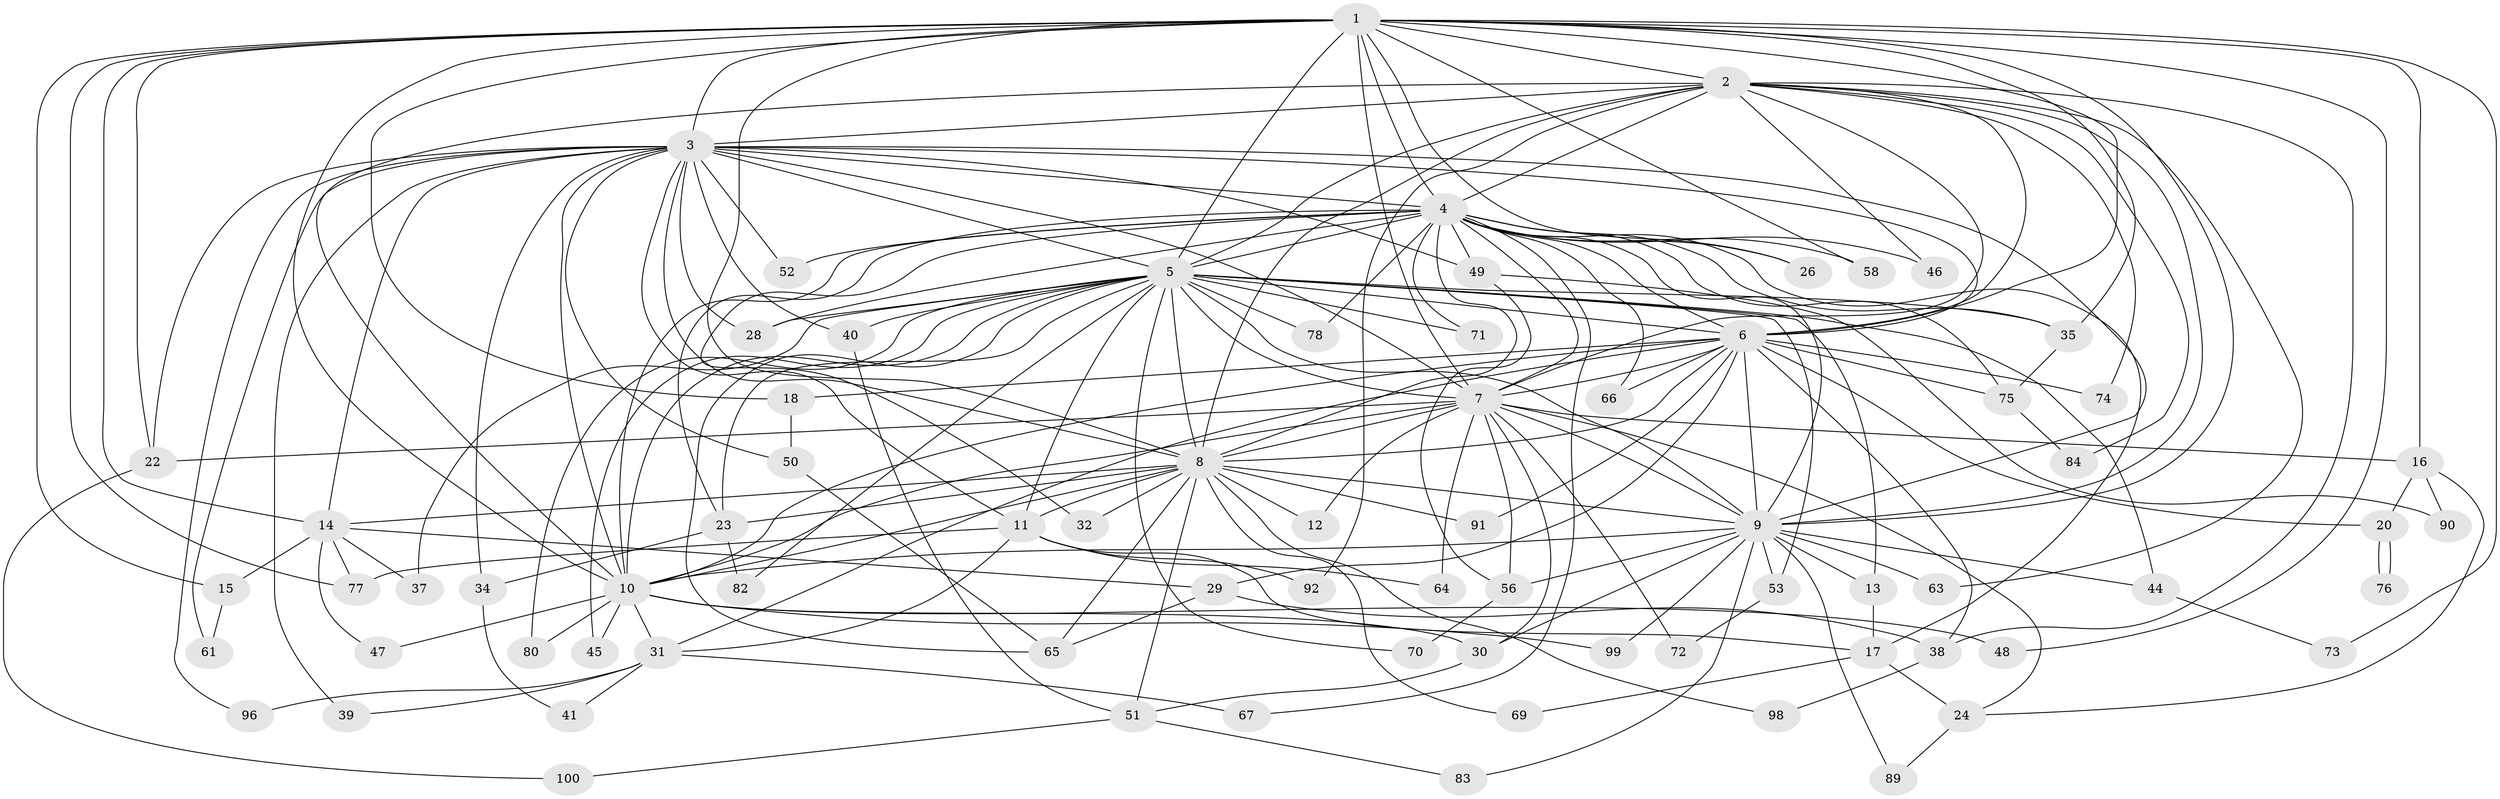 // original degree distribution, {21: 0.039603960396039604, 16: 0.009900990099009901, 24: 0.009900990099009901, 19: 0.009900990099009901, 15: 0.009900990099009901, 20: 0.009900990099009901, 17: 0.009900990099009901, 7: 0.039603960396039604, 2: 0.5346534653465347, 3: 0.16831683168316833, 8: 0.009900990099009901, 5: 0.039603960396039604, 4: 0.10891089108910891}
// Generated by graph-tools (version 1.1) at 2025/11/02/27/25 16:11:02]
// undirected, 75 vertices, 192 edges
graph export_dot {
graph [start="1"]
  node [color=gray90,style=filled];
  1 [super="+79"];
  2 [super="+88"];
  3 [super="+19"];
  4 [super="+60"];
  5 [super="+21"];
  6 [super="+33"];
  7 [super="+27"];
  8 [super="+68"];
  9 [super="+87"];
  10 [super="+25"];
  11 [super="+43"];
  12;
  13 [super="+57"];
  14 [super="+36"];
  15;
  16;
  17 [super="+95"];
  18;
  20;
  22;
  23 [super="+81"];
  24;
  26;
  28 [super="+86"];
  29;
  30;
  31 [super="+59"];
  32;
  34;
  35 [super="+54"];
  37;
  38 [super="+101"];
  39;
  40 [super="+42"];
  41;
  44;
  45;
  46;
  47;
  48;
  49 [super="+62"];
  50 [super="+85"];
  51 [super="+55"];
  52;
  53;
  56 [super="+93"];
  58;
  61;
  63;
  64;
  65;
  66;
  67;
  69;
  70;
  71;
  72;
  73;
  74;
  75 [super="+97"];
  76;
  77 [super="+94"];
  78;
  80;
  82;
  83;
  84;
  89;
  90;
  91;
  92;
  96;
  98;
  99;
  100;
  1 -- 2;
  1 -- 3;
  1 -- 4;
  1 -- 5;
  1 -- 6;
  1 -- 7;
  1 -- 8;
  1 -- 9 [weight=2];
  1 -- 10;
  1 -- 14;
  1 -- 15;
  1 -- 16;
  1 -- 18;
  1 -- 22;
  1 -- 26;
  1 -- 35;
  1 -- 48;
  1 -- 58;
  1 -- 73;
  1 -- 77;
  2 -- 3;
  2 -- 4;
  2 -- 5;
  2 -- 6;
  2 -- 7;
  2 -- 8 [weight=2];
  2 -- 9;
  2 -- 10;
  2 -- 46;
  2 -- 63;
  2 -- 74;
  2 -- 84;
  2 -- 92;
  2 -- 38;
  3 -- 4 [weight=2];
  3 -- 5;
  3 -- 6;
  3 -- 7;
  3 -- 8;
  3 -- 9;
  3 -- 10;
  3 -- 22;
  3 -- 34;
  3 -- 39;
  3 -- 40 [weight=2];
  3 -- 49;
  3 -- 50;
  3 -- 52;
  3 -- 61;
  3 -- 96;
  3 -- 28;
  3 -- 11;
  3 -- 14;
  4 -- 5;
  4 -- 6;
  4 -- 7;
  4 -- 8;
  4 -- 9;
  4 -- 10;
  4 -- 17;
  4 -- 26;
  4 -- 28;
  4 -- 32;
  4 -- 46;
  4 -- 49 [weight=2];
  4 -- 52;
  4 -- 58;
  4 -- 66;
  4 -- 75;
  4 -- 67;
  4 -- 71;
  4 -- 23;
  4 -- 78;
  4 -- 35;
  5 -- 6;
  5 -- 7;
  5 -- 8;
  5 -- 9 [weight=2];
  5 -- 10;
  5 -- 11;
  5 -- 13;
  5 -- 37;
  5 -- 44;
  5 -- 53;
  5 -- 65;
  5 -- 70;
  5 -- 71;
  5 -- 78;
  5 -- 82;
  5 -- 80;
  5 -- 35;
  5 -- 23;
  5 -- 28;
  5 -- 45;
  5 -- 40;
  6 -- 7;
  6 -- 8;
  6 -- 9 [weight=2];
  6 -- 10;
  6 -- 18;
  6 -- 20;
  6 -- 29;
  6 -- 31;
  6 -- 38;
  6 -- 66;
  6 -- 74;
  6 -- 91;
  6 -- 75;
  7 -- 8;
  7 -- 9;
  7 -- 10;
  7 -- 12;
  7 -- 16;
  7 -- 24;
  7 -- 30;
  7 -- 56;
  7 -- 64;
  7 -- 72;
  7 -- 22;
  8 -- 9;
  8 -- 10;
  8 -- 11;
  8 -- 12;
  8 -- 14;
  8 -- 23;
  8 -- 32;
  8 -- 69;
  8 -- 91;
  8 -- 98;
  8 -- 65;
  8 -- 51;
  9 -- 10;
  9 -- 13;
  9 -- 44;
  9 -- 53;
  9 -- 56;
  9 -- 63;
  9 -- 83;
  9 -- 89;
  9 -- 99;
  9 -- 30;
  10 -- 31;
  10 -- 45;
  10 -- 47;
  10 -- 48;
  10 -- 80;
  10 -- 99;
  10 -- 30;
  11 -- 17;
  11 -- 64;
  11 -- 92;
  11 -- 31;
  11 -- 77;
  13 -- 17;
  14 -- 15;
  14 -- 29;
  14 -- 37;
  14 -- 47;
  14 -- 77;
  15 -- 61;
  16 -- 20;
  16 -- 24;
  16 -- 90;
  17 -- 69;
  17 -- 24;
  18 -- 50;
  20 -- 76;
  20 -- 76;
  22 -- 100;
  23 -- 34;
  23 -- 82;
  24 -- 89;
  29 -- 38;
  29 -- 65;
  30 -- 51;
  31 -- 39;
  31 -- 41;
  31 -- 67;
  31 -- 96;
  34 -- 41;
  35 -- 75;
  38 -- 98;
  40 -- 51;
  44 -- 73;
  49 -- 56;
  49 -- 90;
  50 -- 65;
  51 -- 83;
  51 -- 100;
  53 -- 72;
  56 -- 70;
  75 -- 84;
}
